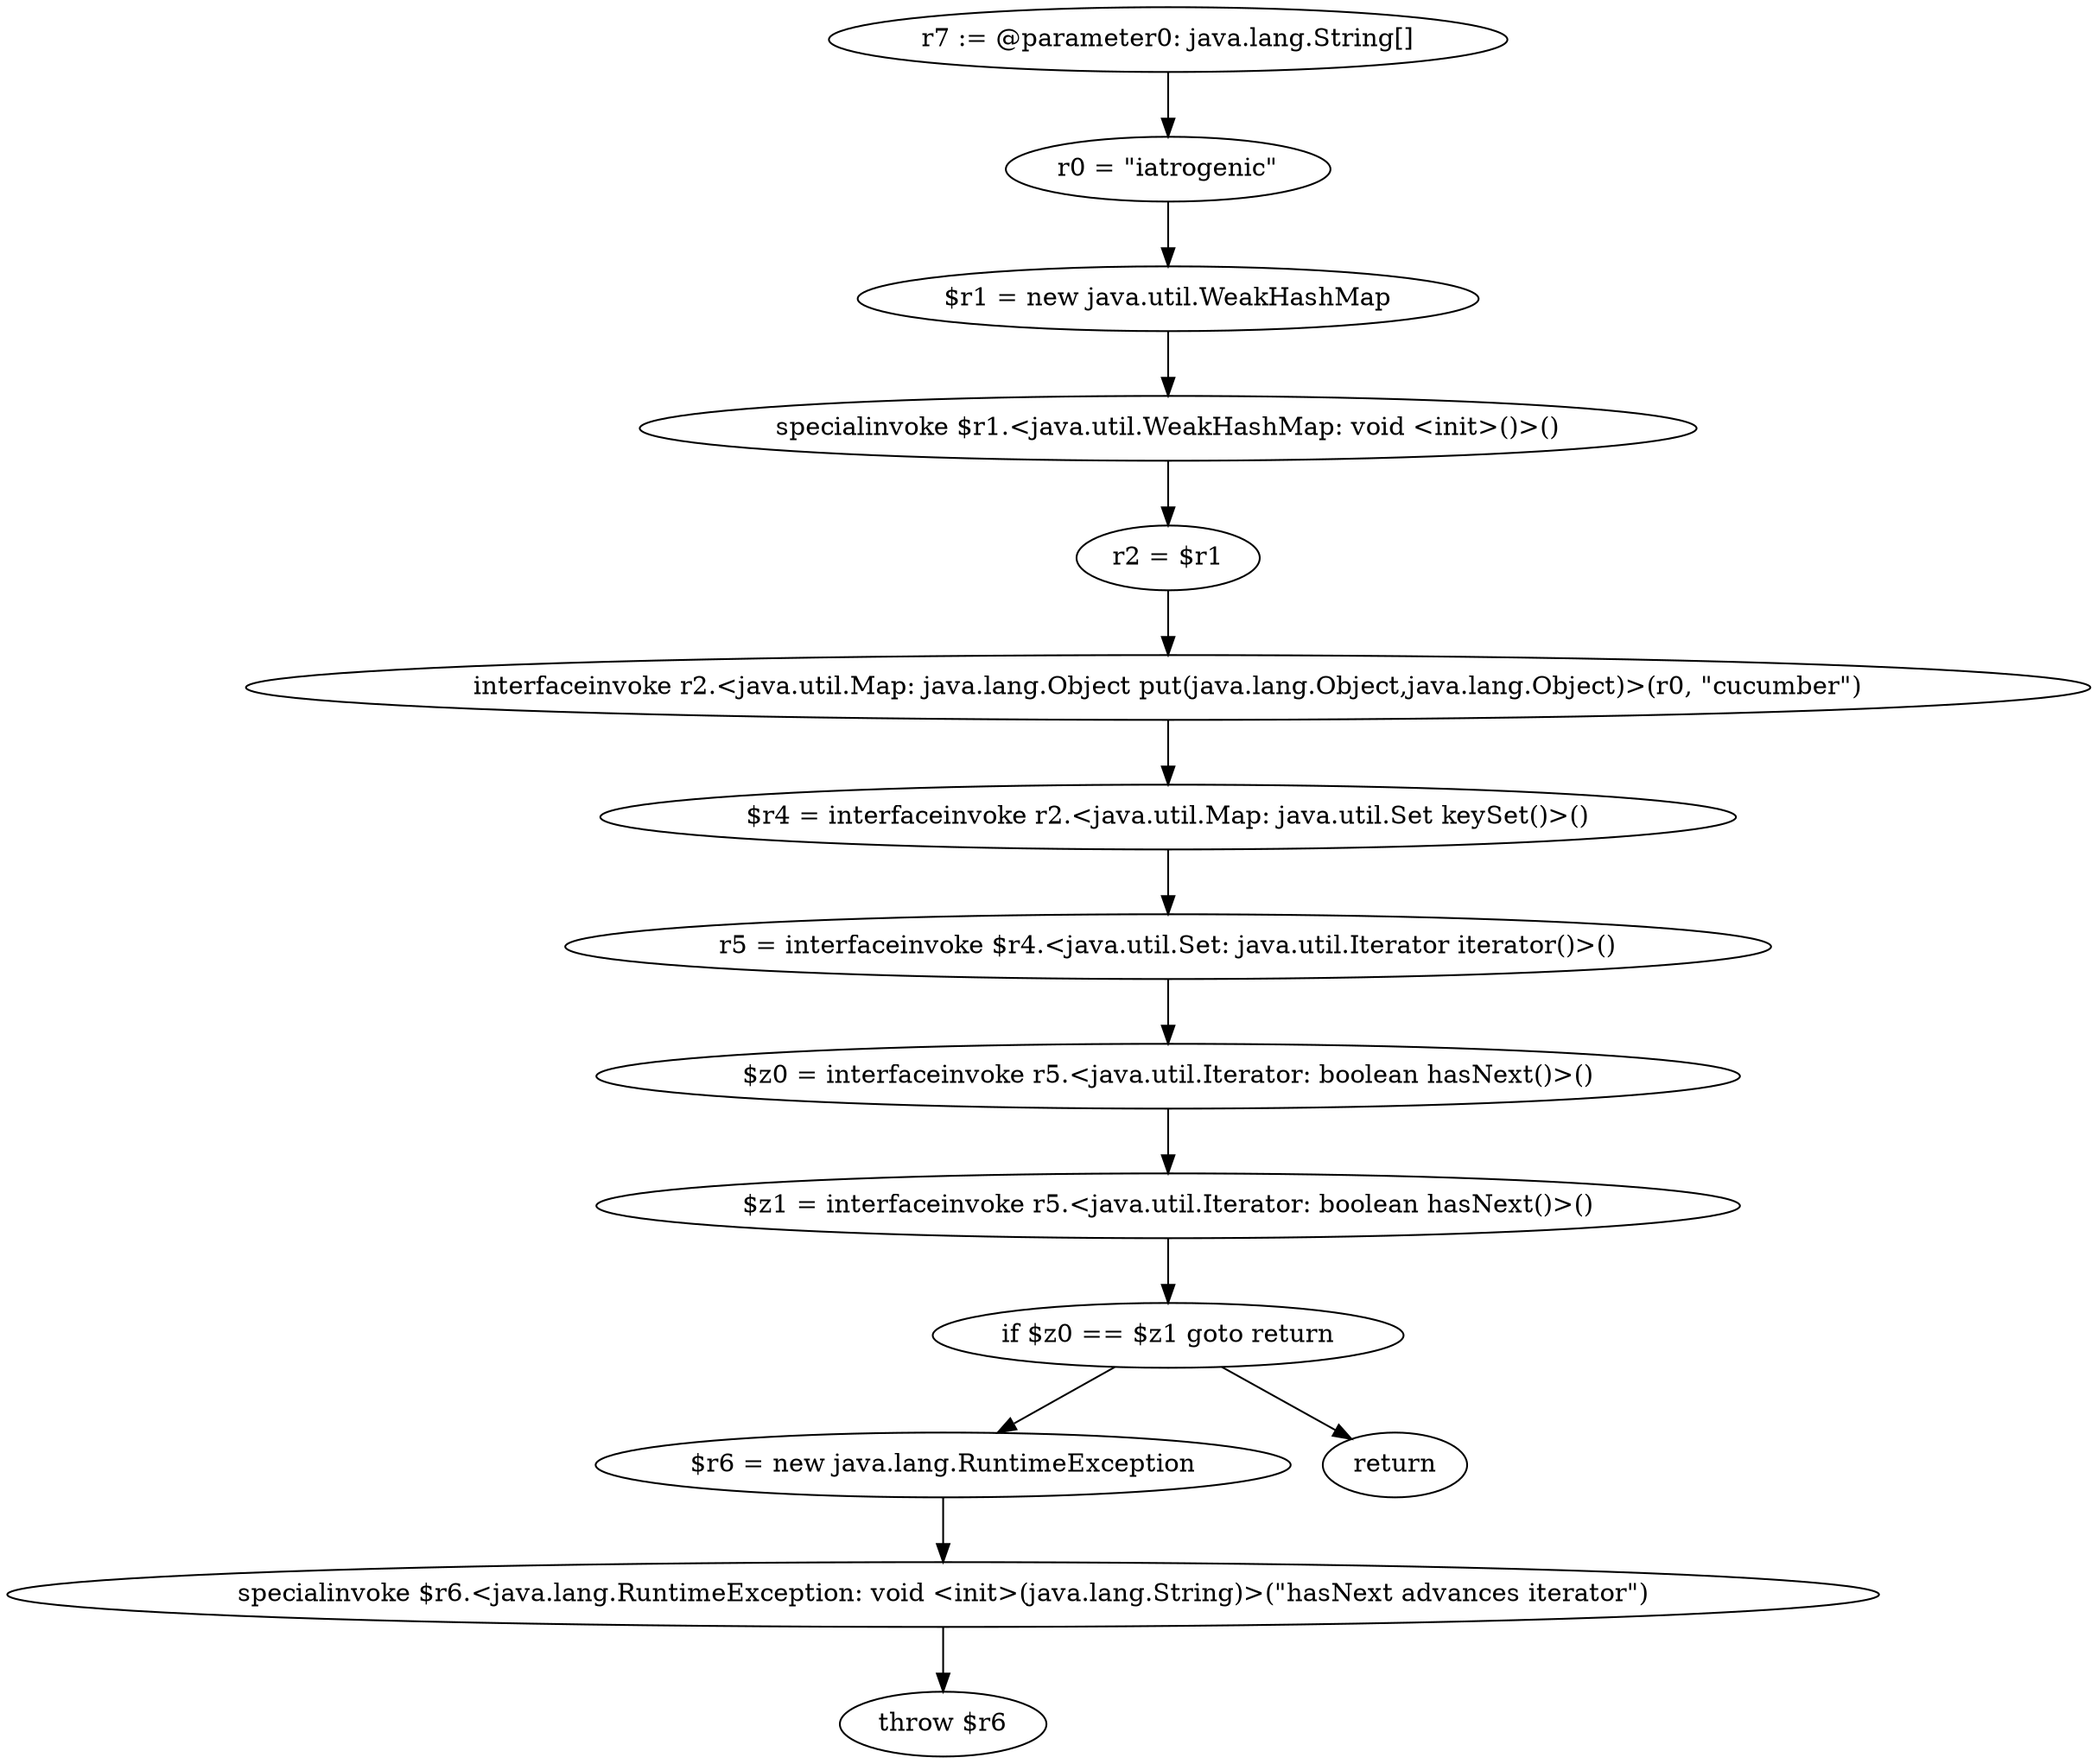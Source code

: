 digraph "unitGraph" {
    "r7 := @parameter0: java.lang.String[]"
    "r0 = \"iatrogenic\""
    "$r1 = new java.util.WeakHashMap"
    "specialinvoke $r1.<java.util.WeakHashMap: void <init>()>()"
    "r2 = $r1"
    "interfaceinvoke r2.<java.util.Map: java.lang.Object put(java.lang.Object,java.lang.Object)>(r0, \"cucumber\")"
    "$r4 = interfaceinvoke r2.<java.util.Map: java.util.Set keySet()>()"
    "r5 = interfaceinvoke $r4.<java.util.Set: java.util.Iterator iterator()>()"
    "$z0 = interfaceinvoke r5.<java.util.Iterator: boolean hasNext()>()"
    "$z1 = interfaceinvoke r5.<java.util.Iterator: boolean hasNext()>()"
    "if $z0 == $z1 goto return"
    "$r6 = new java.lang.RuntimeException"
    "specialinvoke $r6.<java.lang.RuntimeException: void <init>(java.lang.String)>(\"hasNext advances iterator\")"
    "throw $r6"
    "return"
    "r7 := @parameter0: java.lang.String[]"->"r0 = \"iatrogenic\"";
    "r0 = \"iatrogenic\""->"$r1 = new java.util.WeakHashMap";
    "$r1 = new java.util.WeakHashMap"->"specialinvoke $r1.<java.util.WeakHashMap: void <init>()>()";
    "specialinvoke $r1.<java.util.WeakHashMap: void <init>()>()"->"r2 = $r1";
    "r2 = $r1"->"interfaceinvoke r2.<java.util.Map: java.lang.Object put(java.lang.Object,java.lang.Object)>(r0, \"cucumber\")";
    "interfaceinvoke r2.<java.util.Map: java.lang.Object put(java.lang.Object,java.lang.Object)>(r0, \"cucumber\")"->"$r4 = interfaceinvoke r2.<java.util.Map: java.util.Set keySet()>()";
    "$r4 = interfaceinvoke r2.<java.util.Map: java.util.Set keySet()>()"->"r5 = interfaceinvoke $r4.<java.util.Set: java.util.Iterator iterator()>()";
    "r5 = interfaceinvoke $r4.<java.util.Set: java.util.Iterator iterator()>()"->"$z0 = interfaceinvoke r5.<java.util.Iterator: boolean hasNext()>()";
    "$z0 = interfaceinvoke r5.<java.util.Iterator: boolean hasNext()>()"->"$z1 = interfaceinvoke r5.<java.util.Iterator: boolean hasNext()>()";
    "$z1 = interfaceinvoke r5.<java.util.Iterator: boolean hasNext()>()"->"if $z0 == $z1 goto return";
    "if $z0 == $z1 goto return"->"$r6 = new java.lang.RuntimeException";
    "if $z0 == $z1 goto return"->"return";
    "$r6 = new java.lang.RuntimeException"->"specialinvoke $r6.<java.lang.RuntimeException: void <init>(java.lang.String)>(\"hasNext advances iterator\")";
    "specialinvoke $r6.<java.lang.RuntimeException: void <init>(java.lang.String)>(\"hasNext advances iterator\")"->"throw $r6";
}
